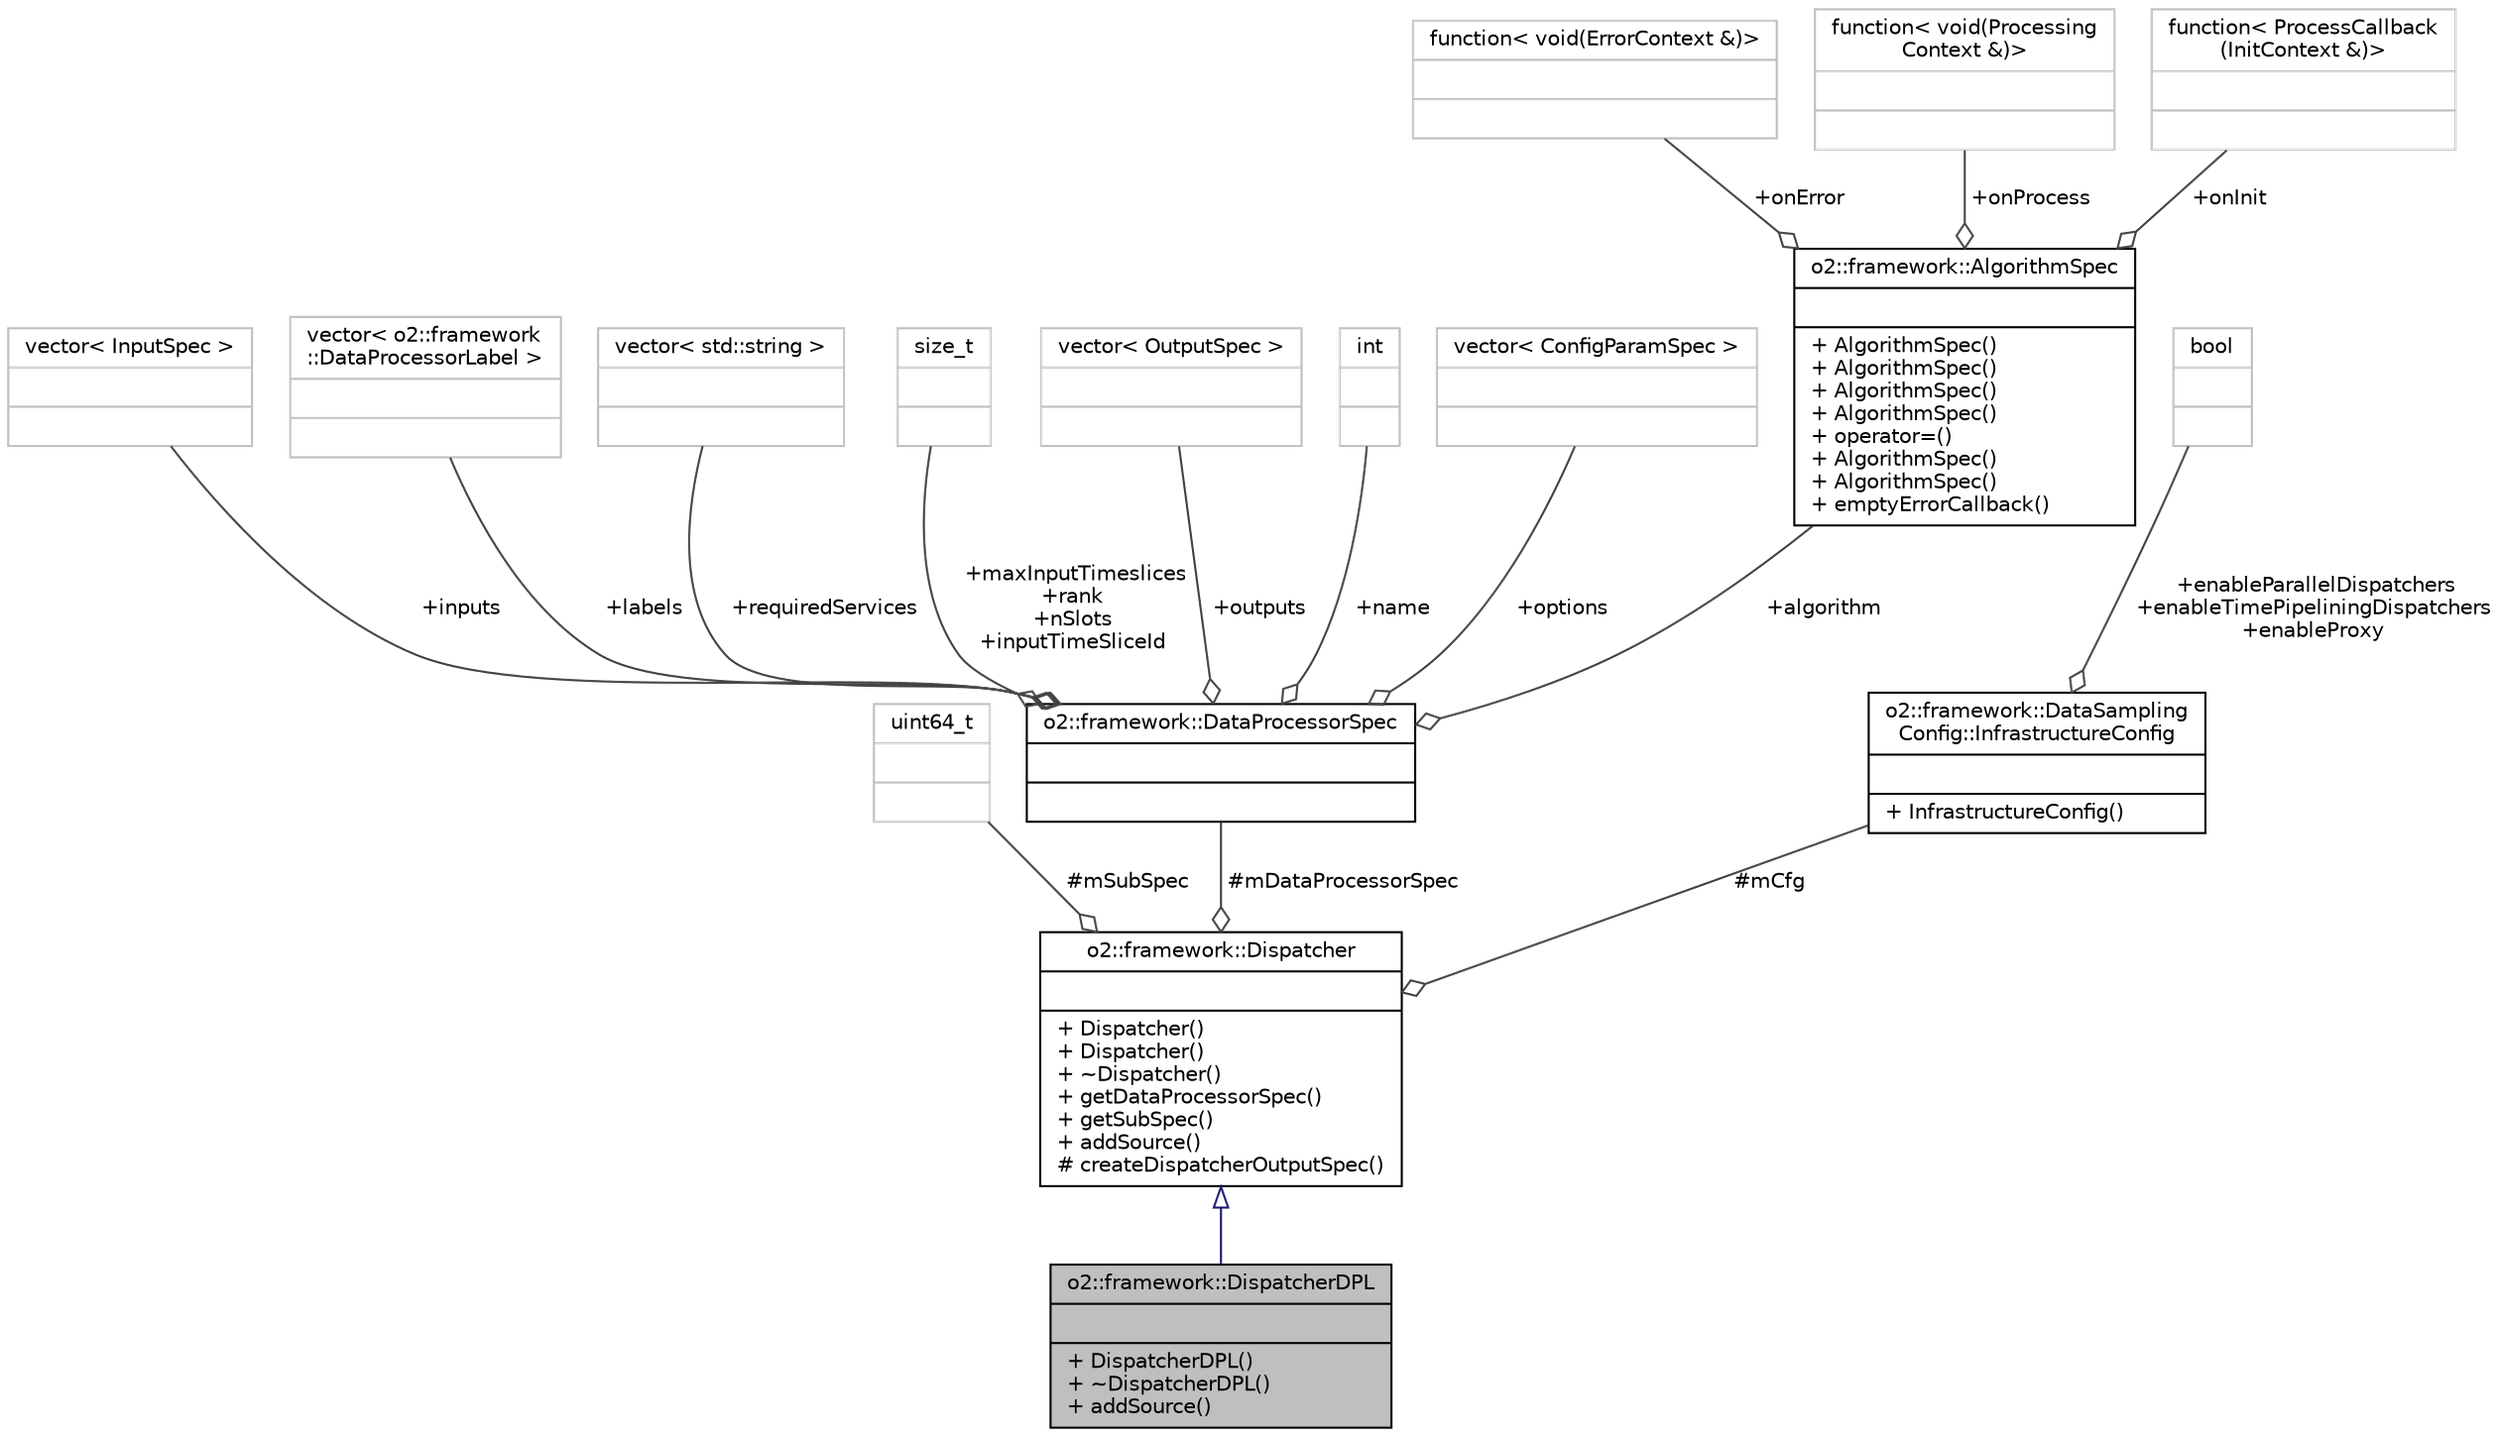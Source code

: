 digraph "o2::framework::DispatcherDPL"
{
 // INTERACTIVE_SVG=YES
  bgcolor="transparent";
  edge [fontname="Helvetica",fontsize="10",labelfontname="Helvetica",labelfontsize="10"];
  node [fontname="Helvetica",fontsize="10",shape=record];
  Node1 [label="{o2::framework::DispatcherDPL\n||+ DispatcherDPL()\l+ ~DispatcherDPL()\l+ addSource()\l}",height=0.2,width=0.4,color="black", fillcolor="grey75", style="filled" fontcolor="black"];
  Node2 -> Node1 [dir="back",color="midnightblue",fontsize="10",style="solid",arrowtail="onormal",fontname="Helvetica"];
  Node2 [label="{o2::framework::Dispatcher\n||+ Dispatcher()\l+ Dispatcher()\l+ ~Dispatcher()\l+ getDataProcessorSpec()\l+ getSubSpec()\l+ addSource()\l# createDispatcherOutputSpec()\l}",height=0.2,width=0.4,color="black",URL="$d8/d30/classo2_1_1framework_1_1Dispatcher.html",tooltip="A base class for dispatcher used by DataSampling. "];
  Node3 -> Node2 [color="grey25",fontsize="10",style="solid",label=" #mSubSpec" ,arrowhead="odiamond",fontname="Helvetica"];
  Node3 [label="{uint64_t\n||}",height=0.2,width=0.4,color="grey75"];
  Node4 -> Node2 [color="grey25",fontsize="10",style="solid",label=" #mDataProcessorSpec" ,arrowhead="odiamond",fontname="Helvetica"];
  Node4 [label="{o2::framework::DataProcessorSpec\n||}",height=0.2,width=0.4,color="black",URL="$d0/d16/structo2_1_1framework_1_1DataProcessorSpec.html"];
  Node5 -> Node4 [color="grey25",fontsize="10",style="solid",label=" +inputs" ,arrowhead="odiamond",fontname="Helvetica"];
  Node5 [label="{vector\< InputSpec \>\n||}",height=0.2,width=0.4,color="grey75"];
  Node6 -> Node4 [color="grey25",fontsize="10",style="solid",label=" +labels" ,arrowhead="odiamond",fontname="Helvetica"];
  Node6 [label="{vector\< o2::framework\l::DataProcessorLabel \>\n||}",height=0.2,width=0.4,color="grey75"];
  Node7 -> Node4 [color="grey25",fontsize="10",style="solid",label=" +requiredServices" ,arrowhead="odiamond",fontname="Helvetica"];
  Node7 [label="{vector\< std::string \>\n||}",height=0.2,width=0.4,color="grey75"];
  Node8 -> Node4 [color="grey25",fontsize="10",style="solid",label=" +maxInputTimeslices\n+rank\n+nSlots\n+inputTimeSliceId" ,arrowhead="odiamond",fontname="Helvetica"];
  Node8 [label="{size_t\n||}",height=0.2,width=0.4,color="grey75"];
  Node9 -> Node4 [color="grey25",fontsize="10",style="solid",label=" +outputs" ,arrowhead="odiamond",fontname="Helvetica"];
  Node9 [label="{vector\< OutputSpec \>\n||}",height=0.2,width=0.4,color="grey75"];
  Node10 -> Node4 [color="grey25",fontsize="10",style="solid",label=" +name" ,arrowhead="odiamond",fontname="Helvetica"];
  Node10 [label="{int\n||}",height=0.2,width=0.4,color="grey75"];
  Node11 -> Node4 [color="grey25",fontsize="10",style="solid",label=" +options" ,arrowhead="odiamond",fontname="Helvetica"];
  Node11 [label="{vector\< ConfigParamSpec \>\n||}",height=0.2,width=0.4,color="grey75"];
  Node12 -> Node4 [color="grey25",fontsize="10",style="solid",label=" +algorithm" ,arrowhead="odiamond",fontname="Helvetica"];
  Node12 [label="{o2::framework::AlgorithmSpec\n||+ AlgorithmSpec()\l+ AlgorithmSpec()\l+ AlgorithmSpec()\l+ AlgorithmSpec()\l+ operator=()\l+ AlgorithmSpec()\l+ AlgorithmSpec()\l+ emptyErrorCallback()\l}",height=0.2,width=0.4,color="black",URL="$d4/d5e/structo2_1_1framework_1_1AlgorithmSpec.html"];
  Node13 -> Node12 [color="grey25",fontsize="10",style="solid",label=" +onError" ,arrowhead="odiamond",fontname="Helvetica"];
  Node13 [label="{function\< void(ErrorContext &)\>\n||}",height=0.2,width=0.4,color="grey75"];
  Node14 -> Node12 [color="grey25",fontsize="10",style="solid",label=" +onProcess" ,arrowhead="odiamond",fontname="Helvetica"];
  Node14 [label="{function\< void(Processing\lContext &)\>\n||}",height=0.2,width=0.4,color="grey75"];
  Node15 -> Node12 [color="grey25",fontsize="10",style="solid",label=" +onInit" ,arrowhead="odiamond",fontname="Helvetica"];
  Node15 [label="{function\< ProcessCallback\l(InitContext &)\>\n||}",height=0.2,width=0.4,color="grey75"];
  Node16 -> Node2 [color="grey25",fontsize="10",style="solid",label=" #mCfg" ,arrowhead="odiamond",fontname="Helvetica"];
  Node16 [label="{o2::framework::DataSampling\lConfig::InfrastructureConfig\n||+ InfrastructureConfig()\l}",height=0.2,width=0.4,color="black",URL="$d6/dea/structo2_1_1framework_1_1DataSamplingConfig_1_1InfrastructureConfig.html",tooltip="Structure that holds general data sampling infrastructure configuration. "];
  Node17 -> Node16 [color="grey25",fontsize="10",style="solid",label=" +enableParallelDispatchers\n+enableTimePipeliningDispatchers\n+enableProxy" ,arrowhead="odiamond",fontname="Helvetica"];
  Node17 [label="{bool\n||}",height=0.2,width=0.4,color="grey75"];
}
